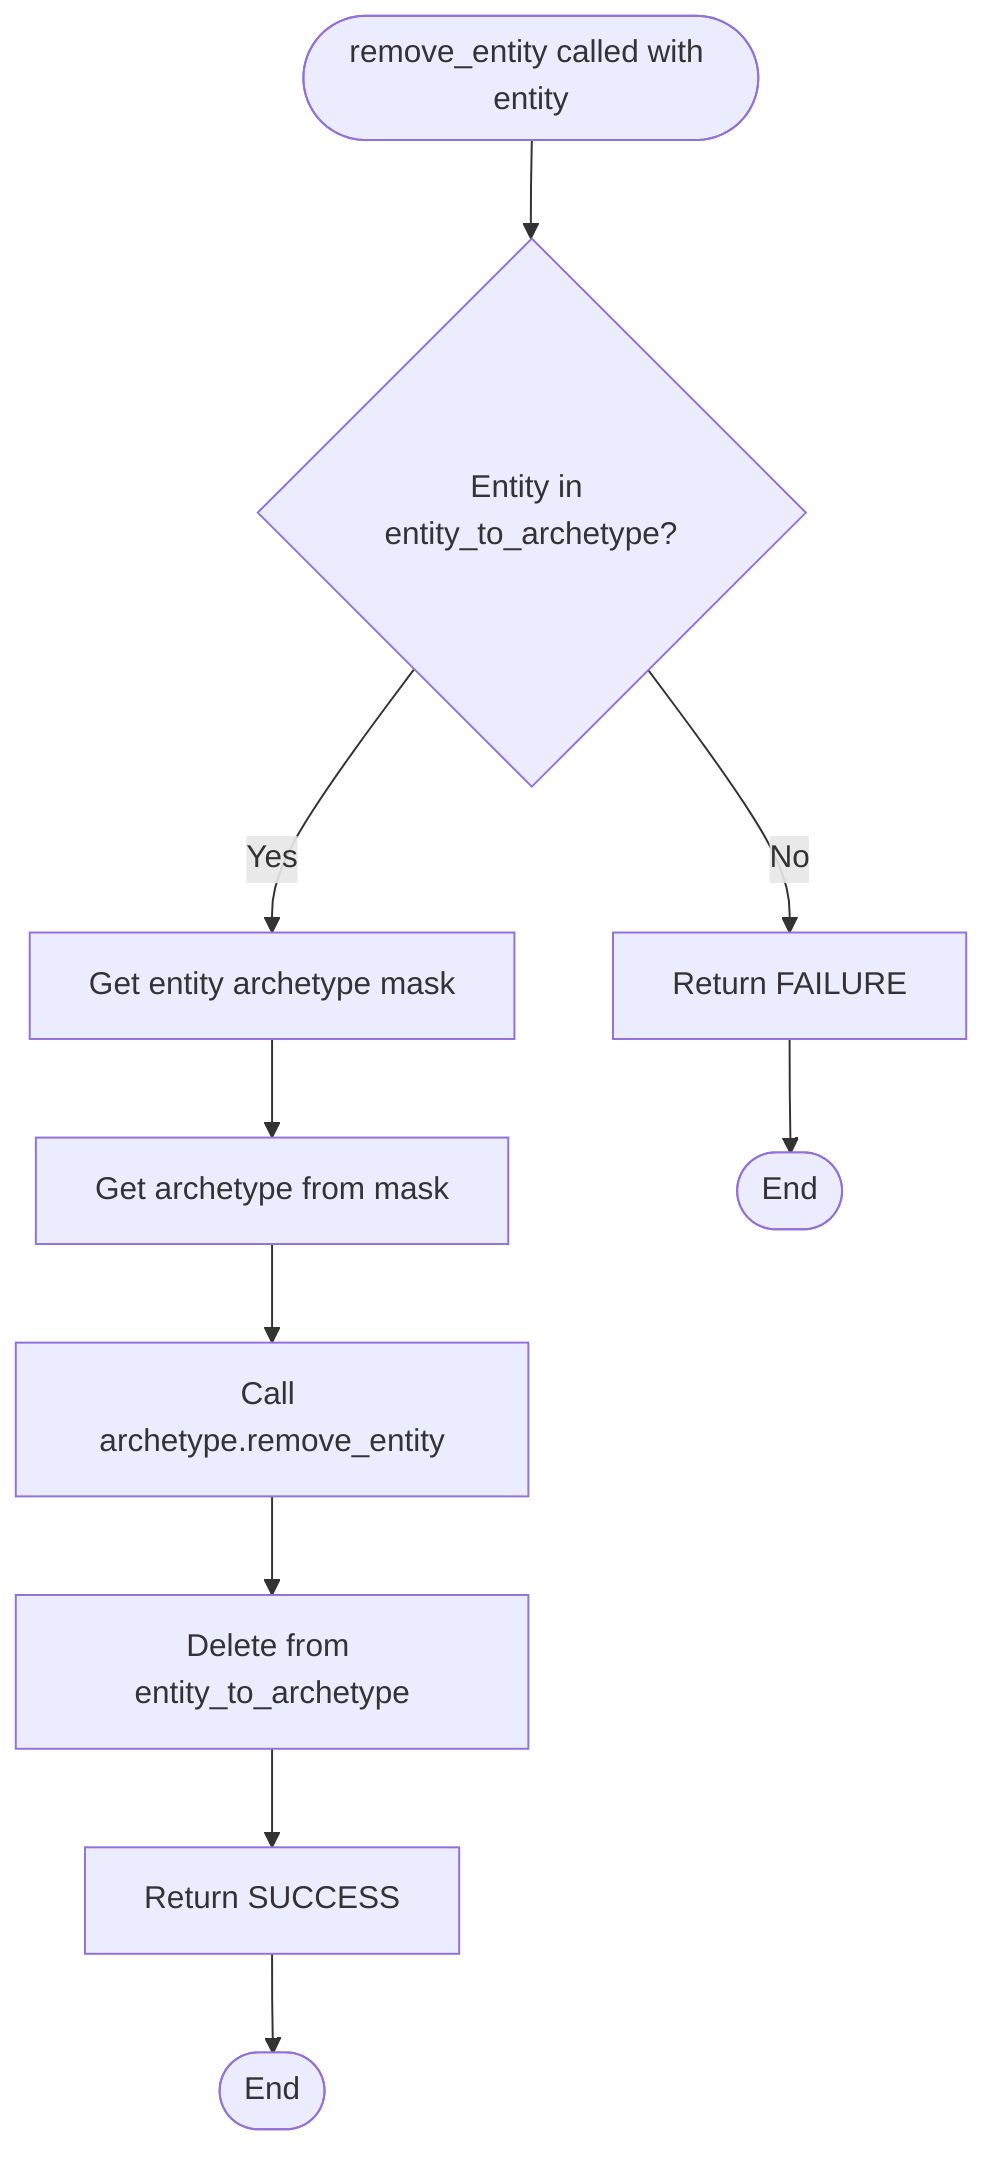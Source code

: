 flowchart TD
    Start([remove_entity called with entity]) --> CheckEntity{Entity in entity_to_archetype?}
    
    CheckEntity -->|No| ReturnFailure[Return FAILURE]
    CheckEntity -->|Yes| GetMask[Get entity archetype mask]
    
    GetMask --> GetArchetype[Get archetype from mask]
    GetArchetype --> RemoveFromArchetype[Call archetype.remove_entity]
    
    RemoveFromArchetype --> DeleteMapping[Delete from entity_to_archetype]
    DeleteMapping --> ReturnSuccess[Return SUCCESS]
    
    ReturnFailure --> End1([End])
    ReturnSuccess --> End2([End])